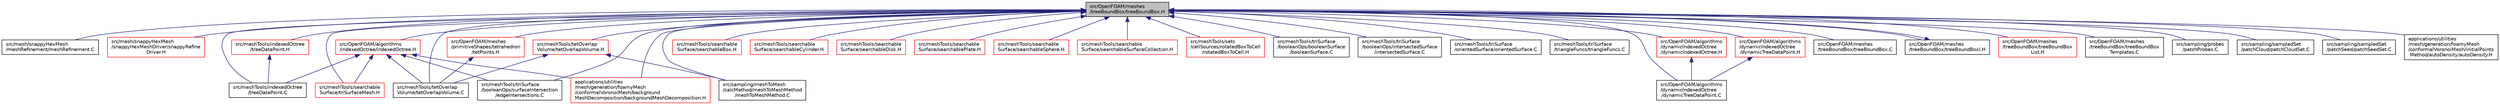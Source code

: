 digraph "src/OpenFOAM/meshes/treeBoundBox/treeBoundBox.H"
{
  bgcolor="transparent";
  edge [fontname="Helvetica",fontsize="10",labelfontname="Helvetica",labelfontsize="10"];
  node [fontname="Helvetica",fontsize="10",shape=record];
  Node163 [label="src/OpenFOAM/meshes\l/treeBoundBox/treeBoundBox.H",height=0.2,width=0.4,color="black", fillcolor="grey75", style="filled", fontcolor="black"];
  Node163 -> Node164 [dir="back",color="midnightblue",fontsize="10",style="solid",fontname="Helvetica"];
  Node164 [label="src/mesh/snappyHexMesh\l/meshRefinement/meshRefinement.C",height=0.2,width=0.4,color="black",URL="$a07733.html"];
  Node163 -> Node165 [dir="back",color="midnightblue",fontsize="10",style="solid",fontname="Helvetica"];
  Node165 [label="src/mesh/snappyHexMesh\l/snappyHexMeshDriver/snappyRefine\lDriver.H",height=0.2,width=0.4,color="red",URL="$a07829.html"];
  Node163 -> Node167 [dir="back",color="midnightblue",fontsize="10",style="solid",fontname="Helvetica"];
  Node167 [label="src/meshTools/indexedOctree\l/treeDataPoint.H",height=0.2,width=0.4,color="red",URL="$a08249.html"];
  Node167 -> Node213 [dir="back",color="midnightblue",fontsize="10",style="solid",fontname="Helvetica"];
  Node213 [label="src/meshTools/indexedOctree\l/treeDataPoint.C",height=0.2,width=0.4,color="black",URL="$a08246.html"];
  Node163 -> Node213 [dir="back",color="midnightblue",fontsize="10",style="solid",fontname="Helvetica"];
  Node163 -> Node216 [dir="back",color="midnightblue",fontsize="10",style="solid",fontname="Helvetica"];
  Node216 [label="src/meshTools/searchable\lSurface/triSurfaceMesh.H",height=0.2,width=0.4,color="red",URL="$a08543.html"];
  Node163 -> Node230 [dir="back",color="midnightblue",fontsize="10",style="solid",fontname="Helvetica"];
  Node230 [label="src/meshTools/searchable\lSurface/searchableBox.H",height=0.2,width=0.4,color="red",URL="$a08477.html"];
  Node163 -> Node232 [dir="back",color="midnightblue",fontsize="10",style="solid",fontname="Helvetica"];
  Node232 [label="src/meshTools/searchable\lSurface/searchableCylinder.H",height=0.2,width=0.4,color="red",URL="$a08483.html"];
  Node163 -> Node234 [dir="back",color="midnightblue",fontsize="10",style="solid",fontname="Helvetica"];
  Node234 [label="src/meshTools/searchable\lSurface/searchableDisk.H",height=0.2,width=0.4,color="red",URL="$a08489.html"];
  Node163 -> Node236 [dir="back",color="midnightblue",fontsize="10",style="solid",fontname="Helvetica"];
  Node236 [label="src/meshTools/searchable\lSurface/searchablePlate.H",height=0.2,width=0.4,color="red",URL="$a08501.html"];
  Node163 -> Node238 [dir="back",color="midnightblue",fontsize="10",style="solid",fontname="Helvetica"];
  Node238 [label="src/meshTools/searchable\lSurface/searchableSphere.H",height=0.2,width=0.4,color="red",URL="$a08507.html"];
  Node163 -> Node240 [dir="back",color="midnightblue",fontsize="10",style="solid",fontname="Helvetica"];
  Node240 [label="src/meshTools/searchable\lSurface/searchableSurfaceCollection.H",height=0.2,width=0.4,color="red",URL="$a08519.html"];
  Node163 -> Node242 [dir="back",color="midnightblue",fontsize="10",style="solid",fontname="Helvetica"];
  Node242 [label="src/meshTools/sets\l/cellSources/rotatedBoxToCell\l/rotatedBoxToCell.H",height=0.2,width=0.4,color="red",URL="$a08624.html"];
  Node163 -> Node244 [dir="back",color="midnightblue",fontsize="10",style="solid",fontname="Helvetica"];
  Node244 [label="src/meshTools/tetOverlap\lVolume/tetOverlapVolume.H",height=0.2,width=0.4,color="red",URL="$a08864.html"];
  Node244 -> Node245 [dir="back",color="midnightblue",fontsize="10",style="solid",fontname="Helvetica"];
  Node245 [label="src/meshTools/tetOverlap\lVolume/tetOverlapVolume.C",height=0.2,width=0.4,color="black",URL="$a08861.html"];
  Node244 -> Node246 [dir="back",color="midnightblue",fontsize="10",style="solid",fontname="Helvetica"];
  Node246 [label="src/sampling/meshToMesh\l/calcMethod/meshToMeshMethod\l/meshToMeshMethod.C",height=0.2,width=0.4,color="black",URL="$a14891.html"];
  Node163 -> Node245 [dir="back",color="midnightblue",fontsize="10",style="solid",fontname="Helvetica"];
  Node163 -> Node248 [dir="back",color="midnightblue",fontsize="10",style="solid",fontname="Helvetica"];
  Node248 [label="src/meshTools/triSurface\l/booleanOps/booleanSurface\l/booleanSurface.C",height=0.2,width=0.4,color="black",URL="$a08867.html"];
  Node163 -> Node249 [dir="back",color="midnightblue",fontsize="10",style="solid",fontname="Helvetica"];
  Node249 [label="src/meshTools/triSurface\l/booleanOps/intersectedSurface\l/intersectedSurface.C",height=0.2,width=0.4,color="black",URL="$a08879.html"];
  Node163 -> Node250 [dir="back",color="midnightblue",fontsize="10",style="solid",fontname="Helvetica"];
  Node250 [label="src/meshTools/triSurface\l/booleanOps/surfaceIntersection\l/edgeIntersections.C",height=0.2,width=0.4,color="black",URL="$a08885.html"];
  Node163 -> Node251 [dir="back",color="midnightblue",fontsize="10",style="solid",fontname="Helvetica"];
  Node251 [label="src/meshTools/triSurface\l/orientedSurface/orientedSurface.C",height=0.2,width=0.4,color="black",URL="$a08903.html"];
  Node163 -> Node252 [dir="back",color="midnightblue",fontsize="10",style="solid",fontname="Helvetica"];
  Node252 [label="src/meshTools/triSurface\l/triangleFuncs/triangleFuncs.C",height=0.2,width=0.4,color="black",URL="$a08921.html"];
  Node163 -> Node253 [dir="back",color="midnightblue",fontsize="10",style="solid",fontname="Helvetica"];
  Node253 [label="src/OpenFOAM/algorithms\l/dynamicIndexedOctree\l/dynamicIndexedOctree.H",height=0.2,width=0.4,color="red",URL="$a09068.html"];
  Node253 -> Node256 [dir="back",color="midnightblue",fontsize="10",style="solid",fontname="Helvetica"];
  Node256 [label="src/OpenFOAM/algorithms\l/dynamicIndexedOctree\l/dynamicTreeDataPoint.C",height=0.2,width=0.4,color="black",URL="$a09074.html"];
  Node163 -> Node257 [dir="back",color="midnightblue",fontsize="10",style="solid",fontname="Helvetica"];
  Node257 [label="src/OpenFOAM/algorithms\l/dynamicIndexedOctree\l/dynamicTreeDataPoint.H",height=0.2,width=0.4,color="red",URL="$a09077.html"];
  Node257 -> Node256 [dir="back",color="midnightblue",fontsize="10",style="solid",fontname="Helvetica"];
  Node163 -> Node256 [dir="back",color="midnightblue",fontsize="10",style="solid",fontname="Helvetica"];
  Node163 -> Node258 [dir="back",color="midnightblue",fontsize="10",style="solid",fontname="Helvetica"];
  Node258 [label="src/OpenFOAM/algorithms\l/indexedOctree/indexedOctree.H",height=0.2,width=0.4,color="red",URL="$a09083.html"];
  Node258 -> Node213 [dir="back",color="midnightblue",fontsize="10",style="solid",fontname="Helvetica"];
  Node258 -> Node216 [dir="back",color="midnightblue",fontsize="10",style="solid",fontname="Helvetica"];
  Node258 -> Node245 [dir="back",color="midnightblue",fontsize="10",style="solid",fontname="Helvetica"];
  Node258 -> Node250 [dir="back",color="midnightblue",fontsize="10",style="solid",fontname="Helvetica"];
  Node258 -> Node306 [dir="back",color="midnightblue",fontsize="10",style="solid",fontname="Helvetica"];
  Node306 [label="applications/utilities\l/mesh/generation/foamyMesh\l/conformalVoronoiMesh/background\lMeshDecomposition/backgroundMeshDecomposition.H",height=0.2,width=0.4,color="red",URL="$a18476.html"];
  Node163 -> Node308 [dir="back",color="midnightblue",fontsize="10",style="solid",fontname="Helvetica"];
  Node308 [label="src/OpenFOAM/meshes\l/primitiveShapes/tetrahedron\l/tetPoints.H",height=0.2,width=0.4,color="red",URL="$a12854.html"];
  Node308 -> Node245 [dir="back",color="midnightblue",fontsize="10",style="solid",fontname="Helvetica"];
  Node163 -> Node572 [dir="back",color="midnightblue",fontsize="10",style="solid",fontname="Helvetica"];
  Node572 [label="src/OpenFOAM/meshes\l/treeBoundBox/treeBoundBox.C",height=0.2,width=0.4,color="black",URL="$a12893.html"];
  Node163 -> Node573 [dir="back",color="midnightblue",fontsize="10",style="solid",fontname="Helvetica"];
  Node573 [label="src/OpenFOAM/meshes\l/treeBoundBox/treeBoundBoxI.H",height=0.2,width=0.4,color="black",URL="$a12899.html"];
  Node573 -> Node163 [dir="back",color="midnightblue",fontsize="10",style="solid",fontname="Helvetica"];
  Node163 -> Node574 [dir="back",color="midnightblue",fontsize="10",style="solid",fontname="Helvetica"];
  Node574 [label="src/OpenFOAM/meshes\l/treeBoundBox/treeBoundBox\lList.H",height=0.2,width=0.4,color="red",URL="$a12902.html"];
  Node163 -> Node862 [dir="back",color="midnightblue",fontsize="10",style="solid",fontname="Helvetica"];
  Node862 [label="src/OpenFOAM/meshes\l/treeBoundBox/treeBoundBox\lTemplates.C",height=0.2,width=0.4,color="black",URL="$a12905.html"];
  Node163 -> Node246 [dir="back",color="midnightblue",fontsize="10",style="solid",fontname="Helvetica"];
  Node163 -> Node280 [dir="back",color="midnightblue",fontsize="10",style="solid",fontname="Helvetica"];
  Node280 [label="src/sampling/probes\l/patchProbes.C",height=0.2,width=0.4,color="black",URL="$a14942.html"];
  Node163 -> Node281 [dir="back",color="midnightblue",fontsize="10",style="solid",fontname="Helvetica"];
  Node281 [label="src/sampling/sampledSet\l/patchCloud/patchCloudSet.C",height=0.2,width=0.4,color="black",URL="$a14999.html"];
  Node163 -> Node282 [dir="back",color="midnightblue",fontsize="10",style="solid",fontname="Helvetica"];
  Node282 [label="src/sampling/sampledSet\l/patchSeed/patchSeedSet.C",height=0.2,width=0.4,color="black",URL="$a15005.html"];
  Node163 -> Node306 [dir="back",color="midnightblue",fontsize="10",style="solid",fontname="Helvetica"];
  Node163 -> Node192 [dir="back",color="midnightblue",fontsize="10",style="solid",fontname="Helvetica"];
  Node192 [label="applications/utilities\l/mesh/generation/foamyMesh\l/conformalVoronoiMesh/initialPoints\lMethod/autoDensity/autoDensity.H",height=0.2,width=0.4,color="black",URL="$a18773.html"];
}
